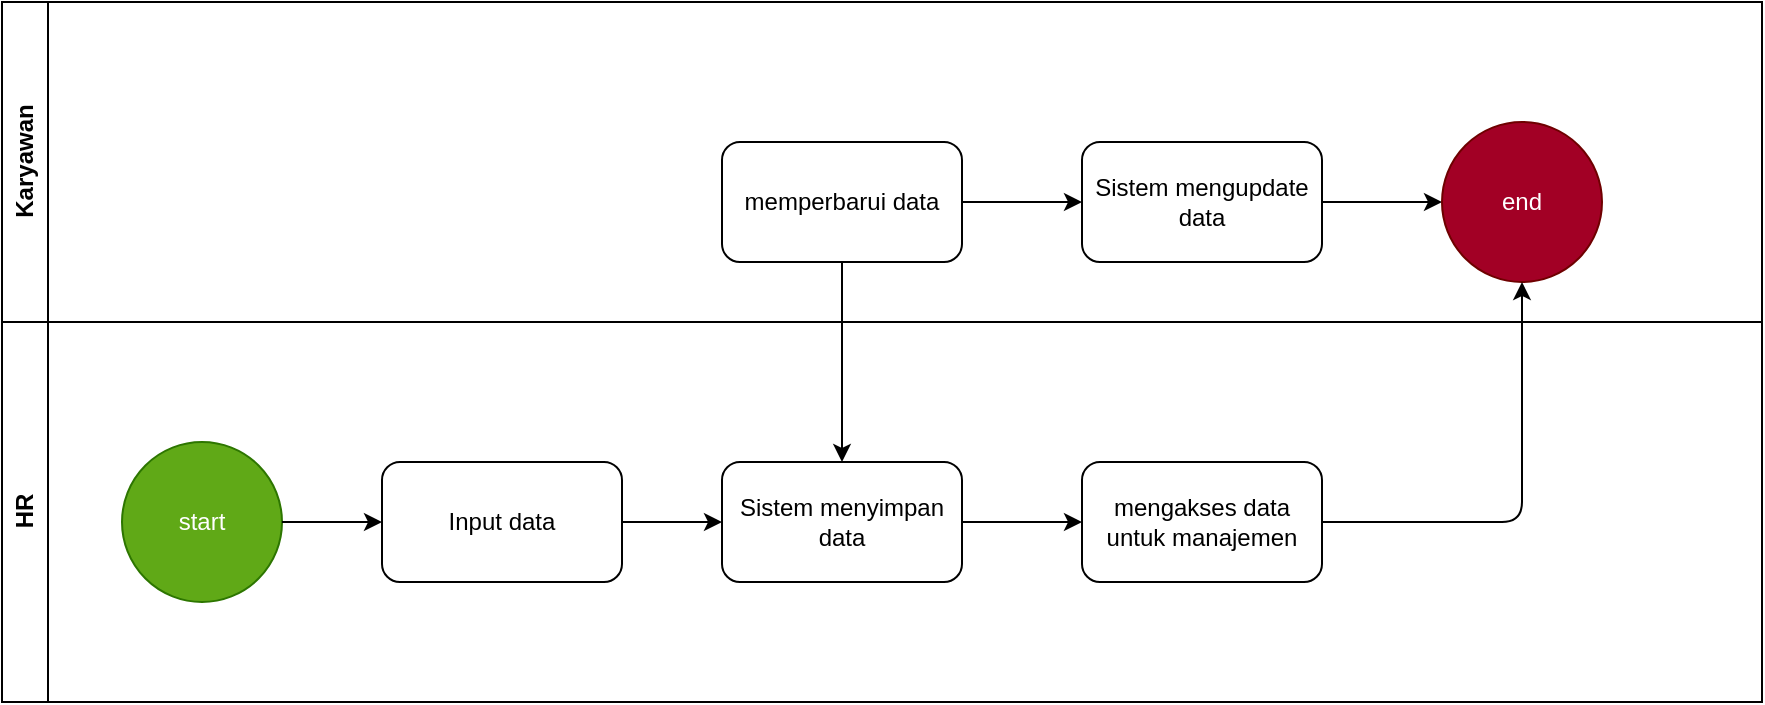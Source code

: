 <mxfile>
    <diagram id="NGqDkWBQH6KSv0W9b76B" name="Page-1">
        <mxGraphModel dx="878" dy="1762" grid="1" gridSize="10" guides="1" tooltips="1" connect="1" arrows="1" fold="1" page="1" pageScale="1" pageWidth="850" pageHeight="1100" math="0" shadow="0">
            <root>
                <mxCell id="0"/>
                <mxCell id="1" parent="0"/>
                <mxCell id="2" style="edgeStyle=none;html=1;" edge="1" parent="1" source="31" target="9">
                    <mxGeometry relative="1" as="geometry"/>
                </mxCell>
                <mxCell id="5" value="HR" style="swimlane;horizontal=0;whiteSpace=wrap;html=1;" vertex="1" parent="1">
                    <mxGeometry x="30" y="-110" width="880" height="190" as="geometry"/>
                </mxCell>
                <mxCell id="6" value="start" style="ellipse;whiteSpace=wrap;html=1;aspect=fixed;fillColor=#60a917;fontColor=#ffffff;strokeColor=#2D7600;" vertex="1" parent="5">
                    <mxGeometry x="60" y="60" width="80" height="80" as="geometry"/>
                </mxCell>
                <mxCell id="7" value="Input data" style="rounded=1;whiteSpace=wrap;html=1;" vertex="1" parent="5">
                    <mxGeometry x="190" y="70" width="120" height="60" as="geometry"/>
                </mxCell>
                <mxCell id="8" style="edgeStyle=none;html=1;" edge="1" parent="5" source="6" target="7">
                    <mxGeometry relative="1" as="geometry"/>
                </mxCell>
                <mxCell id="9" value="Sistem menyimpan data" style="rounded=1;whiteSpace=wrap;html=1;" vertex="1" parent="5">
                    <mxGeometry x="360" y="70" width="120" height="60" as="geometry"/>
                </mxCell>
                <mxCell id="10" value="" style="edgeStyle=none;html=1;" edge="1" parent="5" source="7" target="9">
                    <mxGeometry relative="1" as="geometry"/>
                </mxCell>
                <mxCell id="12" value="mengakses data untuk manajemen" style="rounded=1;whiteSpace=wrap;html=1;" vertex="1" parent="5">
                    <mxGeometry x="540" y="70" width="120" height="60" as="geometry"/>
                </mxCell>
                <mxCell id="13" style="edgeStyle=none;html=1;" edge="1" parent="5" source="9" target="12">
                    <mxGeometry relative="1" as="geometry"/>
                </mxCell>
                <mxCell id="30" value="Karyawan" style="swimlane;horizontal=0;whiteSpace=wrap;html=1;" vertex="1" parent="1">
                    <mxGeometry x="30" y="-270" width="880" height="160" as="geometry"/>
                </mxCell>
                <mxCell id="42" value="" style="edgeStyle=none;html=1;" edge="1" parent="30" source="31" target="41">
                    <mxGeometry relative="1" as="geometry"/>
                </mxCell>
                <mxCell id="31" value=" memperbarui data" style="rounded=1;whiteSpace=wrap;html=1;" vertex="1" parent="30">
                    <mxGeometry x="360" y="70" width="120" height="60" as="geometry"/>
                </mxCell>
                <mxCell id="46" style="edgeStyle=none;html=1;" edge="1" parent="30" source="41" target="45">
                    <mxGeometry relative="1" as="geometry"/>
                </mxCell>
                <mxCell id="41" value=" Sistem mengupdate data" style="rounded=1;whiteSpace=wrap;html=1;" vertex="1" parent="30">
                    <mxGeometry x="540" y="70" width="120" height="60" as="geometry"/>
                </mxCell>
                <mxCell id="45" value="end" style="ellipse;whiteSpace=wrap;html=1;rounded=1;fillColor=#a20025;fontColor=#ffffff;strokeColor=#6F0000;" vertex="1" parent="30">
                    <mxGeometry x="720" y="60" width="80" height="80" as="geometry"/>
                </mxCell>
                <mxCell id="47" style="edgeStyle=none;html=1;" edge="1" parent="1" source="12" target="45">
                    <mxGeometry relative="1" as="geometry">
                        <Array as="points">
                            <mxPoint x="790" y="-10"/>
                        </Array>
                    </mxGeometry>
                </mxCell>
            </root>
        </mxGraphModel>
    </diagram>
</mxfile>